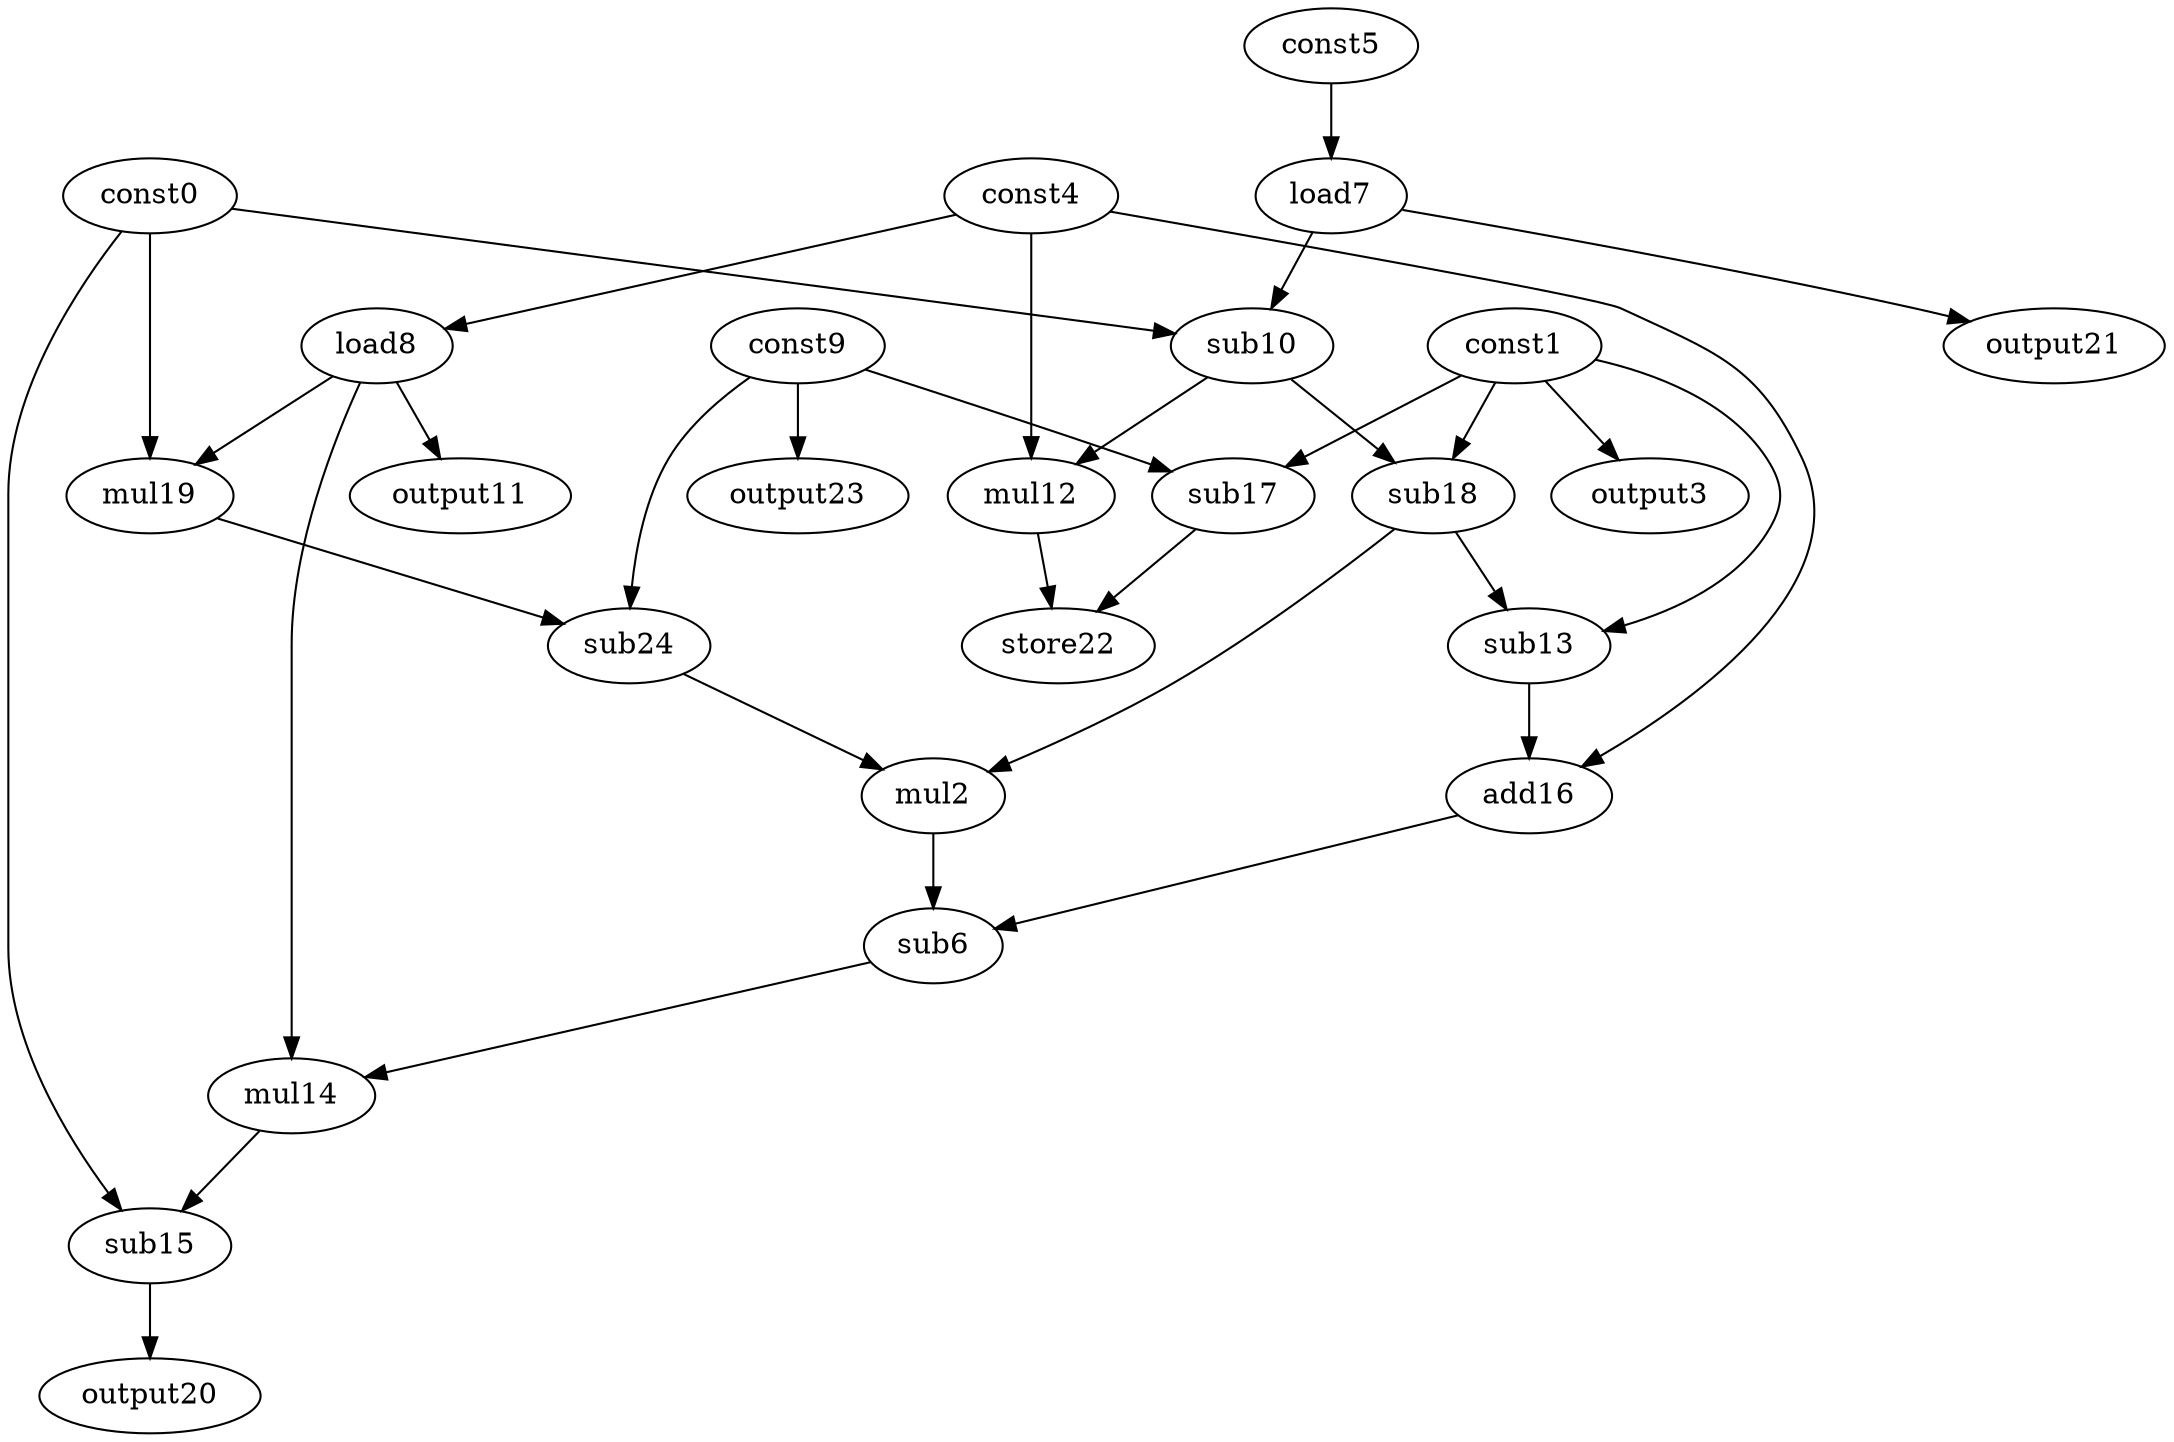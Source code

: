 digraph G { 
const0[opcode=const]; 
const1[opcode=const]; 
mul2[opcode=mul]; 
output3[opcode=output]; 
const4[opcode=const]; 
const5[opcode=const]; 
sub6[opcode=sub]; 
load7[opcode=load]; 
load8[opcode=load]; 
const9[opcode=const]; 
sub10[opcode=sub]; 
output11[opcode=output]; 
mul12[opcode=mul]; 
sub13[opcode=sub]; 
mul14[opcode=mul]; 
sub15[opcode=sub]; 
add16[opcode=add]; 
sub17[opcode=sub]; 
sub18[opcode=sub]; 
mul19[opcode=mul]; 
output20[opcode=output]; 
output21[opcode=output]; 
store22[opcode=store]; 
output23[opcode=output]; 
sub24[opcode=sub]; 
const1->output3[operand=0];
const5->load7[operand=0];
const4->load8[operand=0];
const1->sub17[operand=0];
const9->sub17[operand=1];
const9->output23[operand=0];
const0->sub10[operand=0];
load7->sub10[operand=1];
load8->output11[operand=0];
const0->mul19[operand=0];
load8->mul19[operand=1];
load7->output21[operand=0];
sub10->mul12[operand=0];
const4->mul12[operand=1];
const1->sub18[operand=0];
sub10->sub18[operand=1];
const9->sub24[operand=0];
mul19->sub24[operand=1];
sub24->mul2[operand=0];
sub18->mul2[operand=1];
const1->sub13[operand=0];
sub18->sub13[operand=1];
sub17->store22[operand=0];
mul12->store22[operand=1];
const4->add16[operand=0];
sub13->add16[operand=1];
add16->sub6[operand=0];
mul2->sub6[operand=1];
load8->mul14[operand=0];
sub6->mul14[operand=1];
const0->sub15[operand=0];
mul14->sub15[operand=1];
sub15->output20[operand=0];
}
